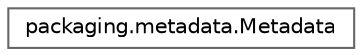 digraph "Graphical Class Hierarchy"
{
 // LATEX_PDF_SIZE
  bgcolor="transparent";
  edge [fontname=Helvetica,fontsize=10,labelfontname=Helvetica,labelfontsize=10];
  node [fontname=Helvetica,fontsize=10,shape=box,height=0.2,width=0.4];
  rankdir="LR";
  Node0 [id="Node000000",label="packaging.metadata.Metadata",height=0.2,width=0.4,color="grey40", fillcolor="white", style="filled",URL="$classpackaging_1_1metadata_1_1_metadata.html",tooltip=" "];
}
